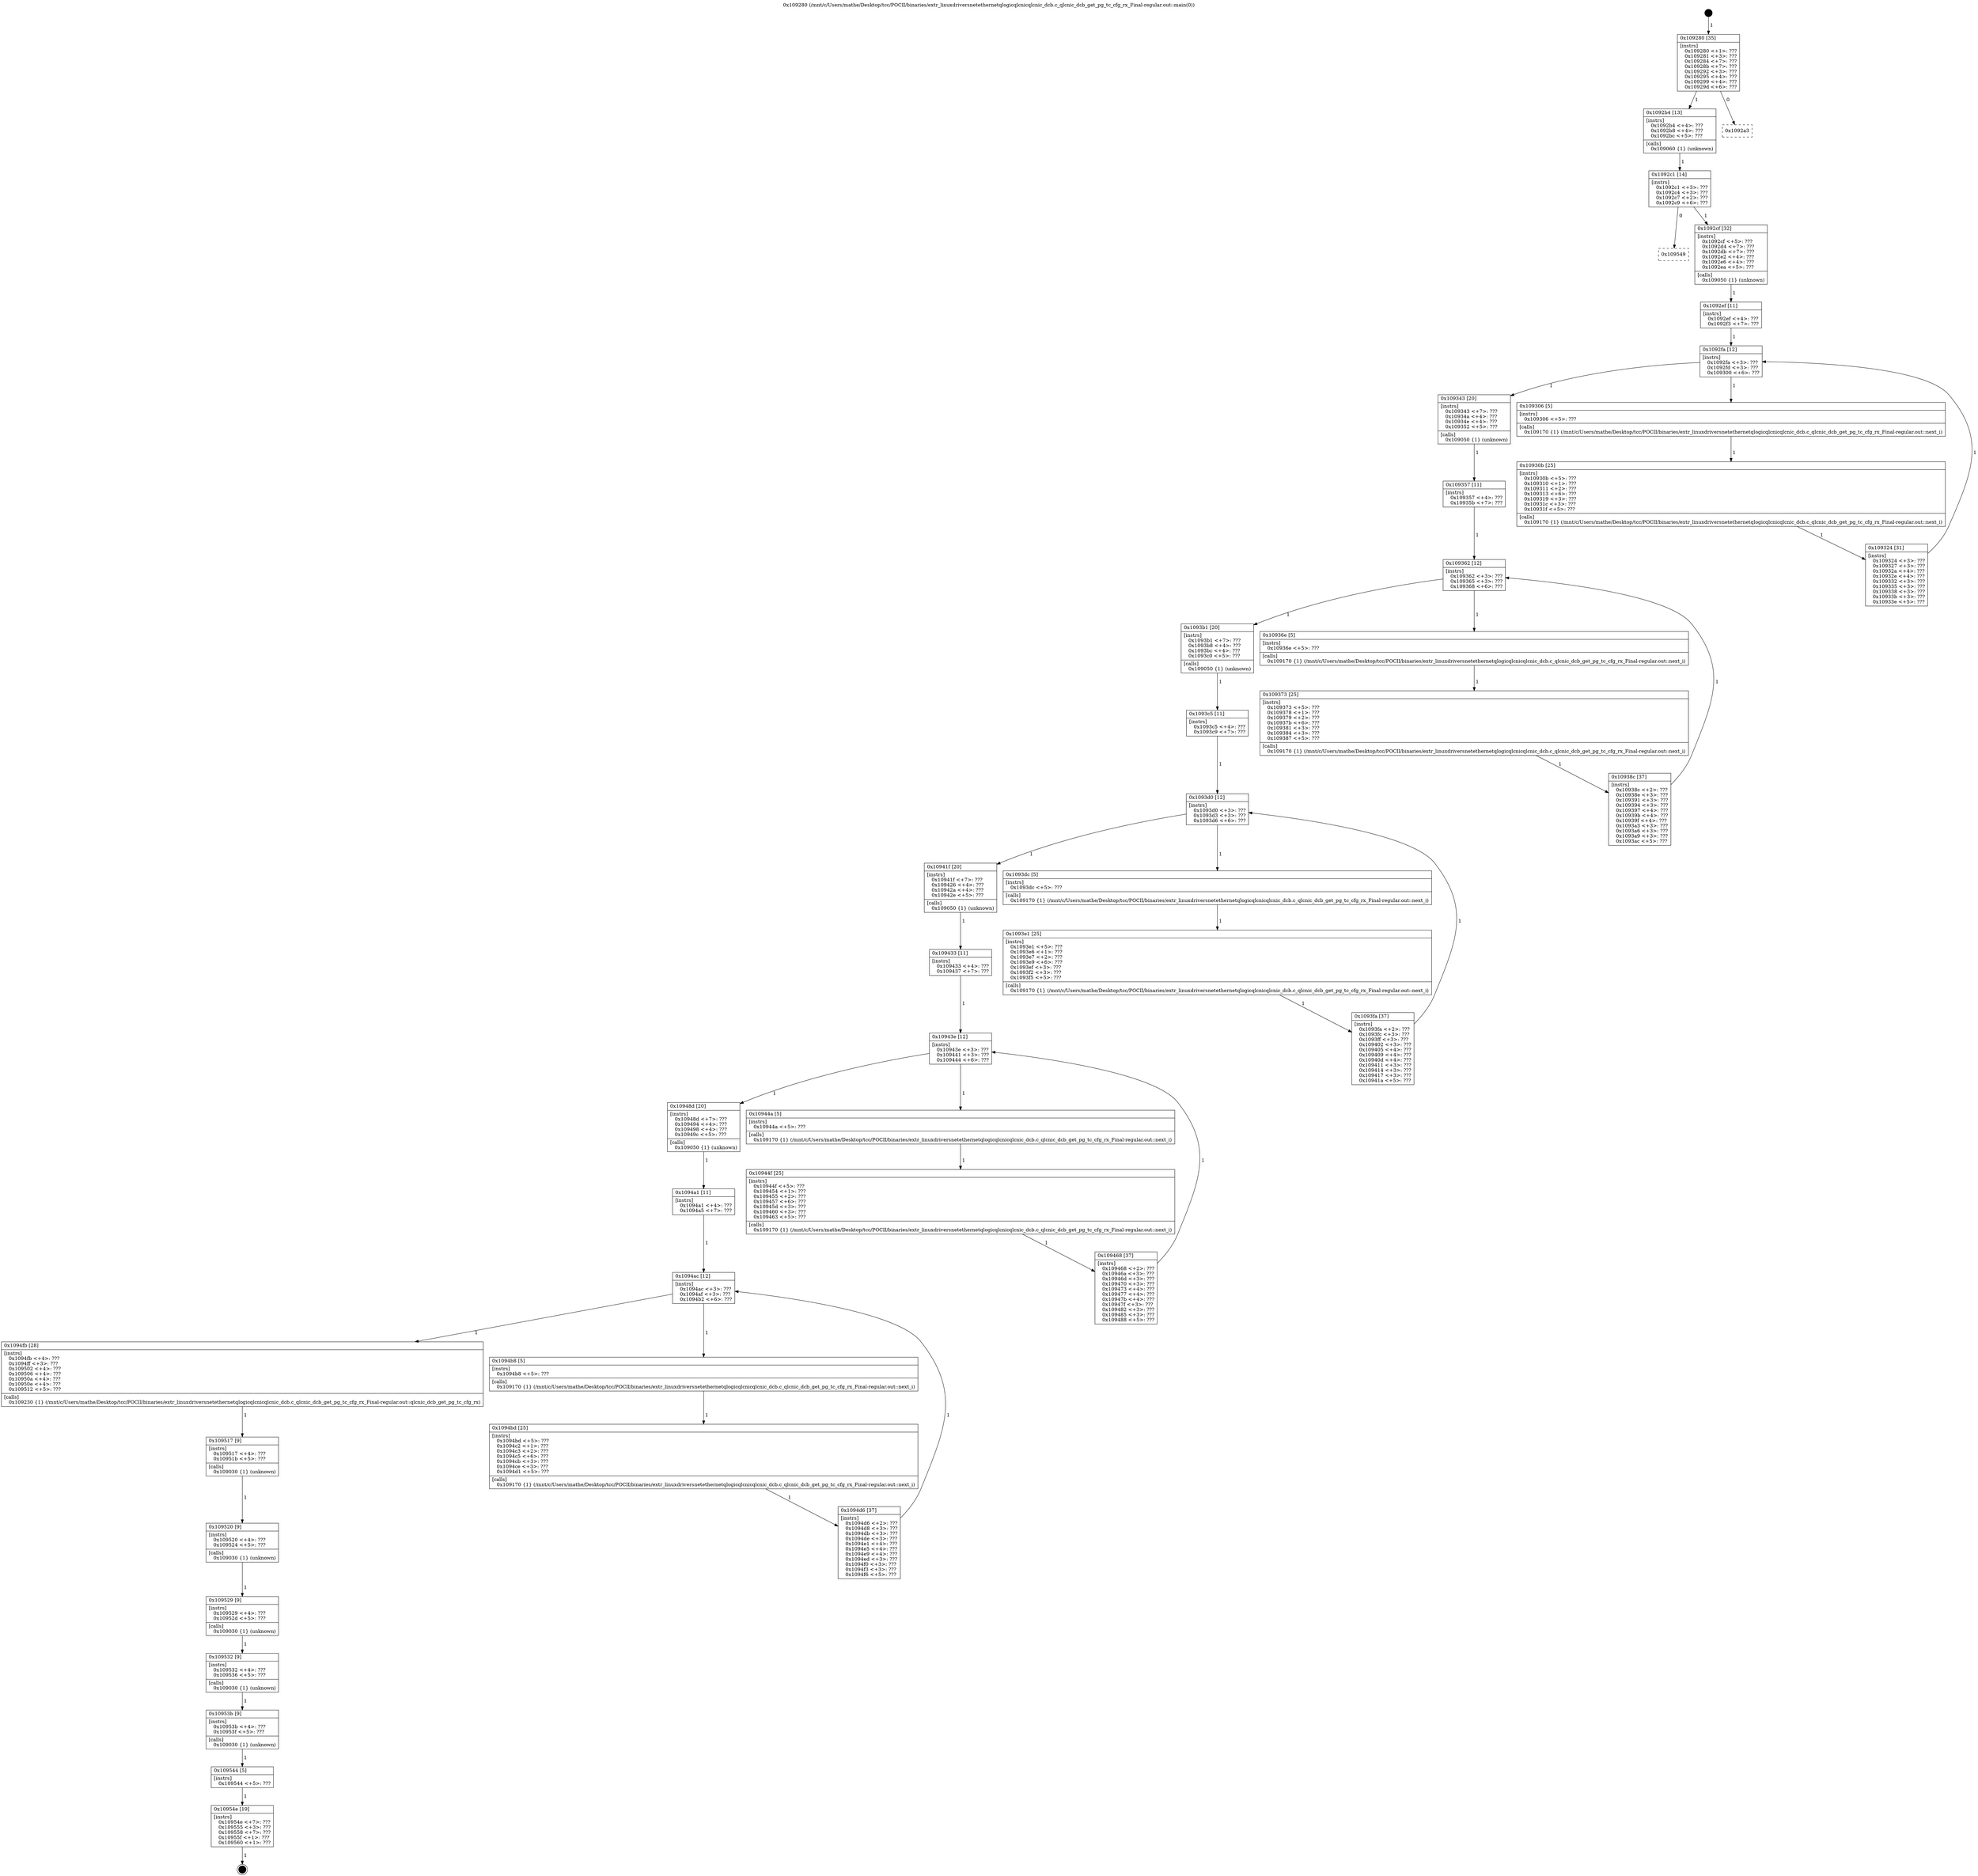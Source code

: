 digraph "0x109280" {
  label = "0x109280 (/mnt/c/Users/mathe/Desktop/tcc/POCII/binaries/extr_linuxdriversnetethernetqlogicqlcnicqlcnic_dcb.c_qlcnic_dcb_get_pg_tc_cfg_rx_Final-regular.out::main(0))"
  labelloc = "t"
  node[shape=record]

  Entry [label="",width=0.3,height=0.3,shape=circle,fillcolor=black,style=filled]
  "0x109280" [label="{
     0x109280 [35]\l
     | [instrs]\l
     &nbsp;&nbsp;0x109280 \<+1\>: ???\l
     &nbsp;&nbsp;0x109281 \<+3\>: ???\l
     &nbsp;&nbsp;0x109284 \<+7\>: ???\l
     &nbsp;&nbsp;0x10928b \<+7\>: ???\l
     &nbsp;&nbsp;0x109292 \<+3\>: ???\l
     &nbsp;&nbsp;0x109295 \<+4\>: ???\l
     &nbsp;&nbsp;0x109299 \<+4\>: ???\l
     &nbsp;&nbsp;0x10929d \<+6\>: ???\l
  }"]
  "0x1092b4" [label="{
     0x1092b4 [13]\l
     | [instrs]\l
     &nbsp;&nbsp;0x1092b4 \<+4\>: ???\l
     &nbsp;&nbsp;0x1092b8 \<+4\>: ???\l
     &nbsp;&nbsp;0x1092bc \<+5\>: ???\l
     | [calls]\l
     &nbsp;&nbsp;0x109060 \{1\} (unknown)\l
  }"]
  "0x1092a3" [label="{
     0x1092a3\l
  }", style=dashed]
  "0x1092c1" [label="{
     0x1092c1 [14]\l
     | [instrs]\l
     &nbsp;&nbsp;0x1092c1 \<+3\>: ???\l
     &nbsp;&nbsp;0x1092c4 \<+3\>: ???\l
     &nbsp;&nbsp;0x1092c7 \<+2\>: ???\l
     &nbsp;&nbsp;0x1092c9 \<+6\>: ???\l
  }"]
  "0x109549" [label="{
     0x109549\l
  }", style=dashed]
  "0x1092cf" [label="{
     0x1092cf [32]\l
     | [instrs]\l
     &nbsp;&nbsp;0x1092cf \<+5\>: ???\l
     &nbsp;&nbsp;0x1092d4 \<+7\>: ???\l
     &nbsp;&nbsp;0x1092db \<+7\>: ???\l
     &nbsp;&nbsp;0x1092e2 \<+4\>: ???\l
     &nbsp;&nbsp;0x1092e6 \<+4\>: ???\l
     &nbsp;&nbsp;0x1092ea \<+5\>: ???\l
     | [calls]\l
     &nbsp;&nbsp;0x109050 \{1\} (unknown)\l
  }"]
  Exit [label="",width=0.3,height=0.3,shape=circle,fillcolor=black,style=filled,peripheries=2]
  "0x1092fa" [label="{
     0x1092fa [12]\l
     | [instrs]\l
     &nbsp;&nbsp;0x1092fa \<+3\>: ???\l
     &nbsp;&nbsp;0x1092fd \<+3\>: ???\l
     &nbsp;&nbsp;0x109300 \<+6\>: ???\l
  }"]
  "0x109343" [label="{
     0x109343 [20]\l
     | [instrs]\l
     &nbsp;&nbsp;0x109343 \<+7\>: ???\l
     &nbsp;&nbsp;0x10934a \<+4\>: ???\l
     &nbsp;&nbsp;0x10934e \<+4\>: ???\l
     &nbsp;&nbsp;0x109352 \<+5\>: ???\l
     | [calls]\l
     &nbsp;&nbsp;0x109050 \{1\} (unknown)\l
  }"]
  "0x109306" [label="{
     0x109306 [5]\l
     | [instrs]\l
     &nbsp;&nbsp;0x109306 \<+5\>: ???\l
     | [calls]\l
     &nbsp;&nbsp;0x109170 \{1\} (/mnt/c/Users/mathe/Desktop/tcc/POCII/binaries/extr_linuxdriversnetethernetqlogicqlcnicqlcnic_dcb.c_qlcnic_dcb_get_pg_tc_cfg_rx_Final-regular.out::next_i)\l
  }"]
  "0x10930b" [label="{
     0x10930b [25]\l
     | [instrs]\l
     &nbsp;&nbsp;0x10930b \<+5\>: ???\l
     &nbsp;&nbsp;0x109310 \<+1\>: ???\l
     &nbsp;&nbsp;0x109311 \<+2\>: ???\l
     &nbsp;&nbsp;0x109313 \<+6\>: ???\l
     &nbsp;&nbsp;0x109319 \<+3\>: ???\l
     &nbsp;&nbsp;0x10931c \<+3\>: ???\l
     &nbsp;&nbsp;0x10931f \<+5\>: ???\l
     | [calls]\l
     &nbsp;&nbsp;0x109170 \{1\} (/mnt/c/Users/mathe/Desktop/tcc/POCII/binaries/extr_linuxdriversnetethernetqlogicqlcnicqlcnic_dcb.c_qlcnic_dcb_get_pg_tc_cfg_rx_Final-regular.out::next_i)\l
  }"]
  "0x109324" [label="{
     0x109324 [31]\l
     | [instrs]\l
     &nbsp;&nbsp;0x109324 \<+3\>: ???\l
     &nbsp;&nbsp;0x109327 \<+3\>: ???\l
     &nbsp;&nbsp;0x10932a \<+4\>: ???\l
     &nbsp;&nbsp;0x10932e \<+4\>: ???\l
     &nbsp;&nbsp;0x109332 \<+3\>: ???\l
     &nbsp;&nbsp;0x109335 \<+3\>: ???\l
     &nbsp;&nbsp;0x109338 \<+3\>: ???\l
     &nbsp;&nbsp;0x10933b \<+3\>: ???\l
     &nbsp;&nbsp;0x10933e \<+5\>: ???\l
  }"]
  "0x1092ef" [label="{
     0x1092ef [11]\l
     | [instrs]\l
     &nbsp;&nbsp;0x1092ef \<+4\>: ???\l
     &nbsp;&nbsp;0x1092f3 \<+7\>: ???\l
  }"]
  "0x109362" [label="{
     0x109362 [12]\l
     | [instrs]\l
     &nbsp;&nbsp;0x109362 \<+3\>: ???\l
     &nbsp;&nbsp;0x109365 \<+3\>: ???\l
     &nbsp;&nbsp;0x109368 \<+6\>: ???\l
  }"]
  "0x1093b1" [label="{
     0x1093b1 [20]\l
     | [instrs]\l
     &nbsp;&nbsp;0x1093b1 \<+7\>: ???\l
     &nbsp;&nbsp;0x1093b8 \<+4\>: ???\l
     &nbsp;&nbsp;0x1093bc \<+4\>: ???\l
     &nbsp;&nbsp;0x1093c0 \<+5\>: ???\l
     | [calls]\l
     &nbsp;&nbsp;0x109050 \{1\} (unknown)\l
  }"]
  "0x10936e" [label="{
     0x10936e [5]\l
     | [instrs]\l
     &nbsp;&nbsp;0x10936e \<+5\>: ???\l
     | [calls]\l
     &nbsp;&nbsp;0x109170 \{1\} (/mnt/c/Users/mathe/Desktop/tcc/POCII/binaries/extr_linuxdriversnetethernetqlogicqlcnicqlcnic_dcb.c_qlcnic_dcb_get_pg_tc_cfg_rx_Final-regular.out::next_i)\l
  }"]
  "0x109373" [label="{
     0x109373 [25]\l
     | [instrs]\l
     &nbsp;&nbsp;0x109373 \<+5\>: ???\l
     &nbsp;&nbsp;0x109378 \<+1\>: ???\l
     &nbsp;&nbsp;0x109379 \<+2\>: ???\l
     &nbsp;&nbsp;0x10937b \<+6\>: ???\l
     &nbsp;&nbsp;0x109381 \<+3\>: ???\l
     &nbsp;&nbsp;0x109384 \<+3\>: ???\l
     &nbsp;&nbsp;0x109387 \<+5\>: ???\l
     | [calls]\l
     &nbsp;&nbsp;0x109170 \{1\} (/mnt/c/Users/mathe/Desktop/tcc/POCII/binaries/extr_linuxdriversnetethernetqlogicqlcnicqlcnic_dcb.c_qlcnic_dcb_get_pg_tc_cfg_rx_Final-regular.out::next_i)\l
  }"]
  "0x10938c" [label="{
     0x10938c [37]\l
     | [instrs]\l
     &nbsp;&nbsp;0x10938c \<+2\>: ???\l
     &nbsp;&nbsp;0x10938e \<+3\>: ???\l
     &nbsp;&nbsp;0x109391 \<+3\>: ???\l
     &nbsp;&nbsp;0x109394 \<+3\>: ???\l
     &nbsp;&nbsp;0x109397 \<+4\>: ???\l
     &nbsp;&nbsp;0x10939b \<+4\>: ???\l
     &nbsp;&nbsp;0x10939f \<+4\>: ???\l
     &nbsp;&nbsp;0x1093a3 \<+3\>: ???\l
     &nbsp;&nbsp;0x1093a6 \<+3\>: ???\l
     &nbsp;&nbsp;0x1093a9 \<+3\>: ???\l
     &nbsp;&nbsp;0x1093ac \<+5\>: ???\l
  }"]
  "0x109357" [label="{
     0x109357 [11]\l
     | [instrs]\l
     &nbsp;&nbsp;0x109357 \<+4\>: ???\l
     &nbsp;&nbsp;0x10935b \<+7\>: ???\l
  }"]
  "0x1093d0" [label="{
     0x1093d0 [12]\l
     | [instrs]\l
     &nbsp;&nbsp;0x1093d0 \<+3\>: ???\l
     &nbsp;&nbsp;0x1093d3 \<+3\>: ???\l
     &nbsp;&nbsp;0x1093d6 \<+6\>: ???\l
  }"]
  "0x10941f" [label="{
     0x10941f [20]\l
     | [instrs]\l
     &nbsp;&nbsp;0x10941f \<+7\>: ???\l
     &nbsp;&nbsp;0x109426 \<+4\>: ???\l
     &nbsp;&nbsp;0x10942a \<+4\>: ???\l
     &nbsp;&nbsp;0x10942e \<+5\>: ???\l
     | [calls]\l
     &nbsp;&nbsp;0x109050 \{1\} (unknown)\l
  }"]
  "0x1093dc" [label="{
     0x1093dc [5]\l
     | [instrs]\l
     &nbsp;&nbsp;0x1093dc \<+5\>: ???\l
     | [calls]\l
     &nbsp;&nbsp;0x109170 \{1\} (/mnt/c/Users/mathe/Desktop/tcc/POCII/binaries/extr_linuxdriversnetethernetqlogicqlcnicqlcnic_dcb.c_qlcnic_dcb_get_pg_tc_cfg_rx_Final-regular.out::next_i)\l
  }"]
  "0x1093e1" [label="{
     0x1093e1 [25]\l
     | [instrs]\l
     &nbsp;&nbsp;0x1093e1 \<+5\>: ???\l
     &nbsp;&nbsp;0x1093e6 \<+1\>: ???\l
     &nbsp;&nbsp;0x1093e7 \<+2\>: ???\l
     &nbsp;&nbsp;0x1093e9 \<+6\>: ???\l
     &nbsp;&nbsp;0x1093ef \<+3\>: ???\l
     &nbsp;&nbsp;0x1093f2 \<+3\>: ???\l
     &nbsp;&nbsp;0x1093f5 \<+5\>: ???\l
     | [calls]\l
     &nbsp;&nbsp;0x109170 \{1\} (/mnt/c/Users/mathe/Desktop/tcc/POCII/binaries/extr_linuxdriversnetethernetqlogicqlcnicqlcnic_dcb.c_qlcnic_dcb_get_pg_tc_cfg_rx_Final-regular.out::next_i)\l
  }"]
  "0x1093fa" [label="{
     0x1093fa [37]\l
     | [instrs]\l
     &nbsp;&nbsp;0x1093fa \<+2\>: ???\l
     &nbsp;&nbsp;0x1093fc \<+3\>: ???\l
     &nbsp;&nbsp;0x1093ff \<+3\>: ???\l
     &nbsp;&nbsp;0x109402 \<+3\>: ???\l
     &nbsp;&nbsp;0x109405 \<+4\>: ???\l
     &nbsp;&nbsp;0x109409 \<+4\>: ???\l
     &nbsp;&nbsp;0x10940d \<+4\>: ???\l
     &nbsp;&nbsp;0x109411 \<+3\>: ???\l
     &nbsp;&nbsp;0x109414 \<+3\>: ???\l
     &nbsp;&nbsp;0x109417 \<+3\>: ???\l
     &nbsp;&nbsp;0x10941a \<+5\>: ???\l
  }"]
  "0x1093c5" [label="{
     0x1093c5 [11]\l
     | [instrs]\l
     &nbsp;&nbsp;0x1093c5 \<+4\>: ???\l
     &nbsp;&nbsp;0x1093c9 \<+7\>: ???\l
  }"]
  "0x10943e" [label="{
     0x10943e [12]\l
     | [instrs]\l
     &nbsp;&nbsp;0x10943e \<+3\>: ???\l
     &nbsp;&nbsp;0x109441 \<+3\>: ???\l
     &nbsp;&nbsp;0x109444 \<+6\>: ???\l
  }"]
  "0x10948d" [label="{
     0x10948d [20]\l
     | [instrs]\l
     &nbsp;&nbsp;0x10948d \<+7\>: ???\l
     &nbsp;&nbsp;0x109494 \<+4\>: ???\l
     &nbsp;&nbsp;0x109498 \<+4\>: ???\l
     &nbsp;&nbsp;0x10949c \<+5\>: ???\l
     | [calls]\l
     &nbsp;&nbsp;0x109050 \{1\} (unknown)\l
  }"]
  "0x10944a" [label="{
     0x10944a [5]\l
     | [instrs]\l
     &nbsp;&nbsp;0x10944a \<+5\>: ???\l
     | [calls]\l
     &nbsp;&nbsp;0x109170 \{1\} (/mnt/c/Users/mathe/Desktop/tcc/POCII/binaries/extr_linuxdriversnetethernetqlogicqlcnicqlcnic_dcb.c_qlcnic_dcb_get_pg_tc_cfg_rx_Final-regular.out::next_i)\l
  }"]
  "0x10944f" [label="{
     0x10944f [25]\l
     | [instrs]\l
     &nbsp;&nbsp;0x10944f \<+5\>: ???\l
     &nbsp;&nbsp;0x109454 \<+1\>: ???\l
     &nbsp;&nbsp;0x109455 \<+2\>: ???\l
     &nbsp;&nbsp;0x109457 \<+6\>: ???\l
     &nbsp;&nbsp;0x10945d \<+3\>: ???\l
     &nbsp;&nbsp;0x109460 \<+3\>: ???\l
     &nbsp;&nbsp;0x109463 \<+5\>: ???\l
     | [calls]\l
     &nbsp;&nbsp;0x109170 \{1\} (/mnt/c/Users/mathe/Desktop/tcc/POCII/binaries/extr_linuxdriversnetethernetqlogicqlcnicqlcnic_dcb.c_qlcnic_dcb_get_pg_tc_cfg_rx_Final-regular.out::next_i)\l
  }"]
  "0x109468" [label="{
     0x109468 [37]\l
     | [instrs]\l
     &nbsp;&nbsp;0x109468 \<+2\>: ???\l
     &nbsp;&nbsp;0x10946a \<+3\>: ???\l
     &nbsp;&nbsp;0x10946d \<+3\>: ???\l
     &nbsp;&nbsp;0x109470 \<+3\>: ???\l
     &nbsp;&nbsp;0x109473 \<+4\>: ???\l
     &nbsp;&nbsp;0x109477 \<+4\>: ???\l
     &nbsp;&nbsp;0x10947b \<+4\>: ???\l
     &nbsp;&nbsp;0x10947f \<+3\>: ???\l
     &nbsp;&nbsp;0x109482 \<+3\>: ???\l
     &nbsp;&nbsp;0x109485 \<+3\>: ???\l
     &nbsp;&nbsp;0x109488 \<+5\>: ???\l
  }"]
  "0x109433" [label="{
     0x109433 [11]\l
     | [instrs]\l
     &nbsp;&nbsp;0x109433 \<+4\>: ???\l
     &nbsp;&nbsp;0x109437 \<+7\>: ???\l
  }"]
  "0x1094ac" [label="{
     0x1094ac [12]\l
     | [instrs]\l
     &nbsp;&nbsp;0x1094ac \<+3\>: ???\l
     &nbsp;&nbsp;0x1094af \<+3\>: ???\l
     &nbsp;&nbsp;0x1094b2 \<+6\>: ???\l
  }"]
  "0x1094fb" [label="{
     0x1094fb [28]\l
     | [instrs]\l
     &nbsp;&nbsp;0x1094fb \<+4\>: ???\l
     &nbsp;&nbsp;0x1094ff \<+3\>: ???\l
     &nbsp;&nbsp;0x109502 \<+4\>: ???\l
     &nbsp;&nbsp;0x109506 \<+4\>: ???\l
     &nbsp;&nbsp;0x10950a \<+4\>: ???\l
     &nbsp;&nbsp;0x10950e \<+4\>: ???\l
     &nbsp;&nbsp;0x109512 \<+5\>: ???\l
     | [calls]\l
     &nbsp;&nbsp;0x109230 \{1\} (/mnt/c/Users/mathe/Desktop/tcc/POCII/binaries/extr_linuxdriversnetethernetqlogicqlcnicqlcnic_dcb.c_qlcnic_dcb_get_pg_tc_cfg_rx_Final-regular.out::qlcnic_dcb_get_pg_tc_cfg_rx)\l
  }"]
  "0x1094b8" [label="{
     0x1094b8 [5]\l
     | [instrs]\l
     &nbsp;&nbsp;0x1094b8 \<+5\>: ???\l
     | [calls]\l
     &nbsp;&nbsp;0x109170 \{1\} (/mnt/c/Users/mathe/Desktop/tcc/POCII/binaries/extr_linuxdriversnetethernetqlogicqlcnicqlcnic_dcb.c_qlcnic_dcb_get_pg_tc_cfg_rx_Final-regular.out::next_i)\l
  }"]
  "0x1094bd" [label="{
     0x1094bd [25]\l
     | [instrs]\l
     &nbsp;&nbsp;0x1094bd \<+5\>: ???\l
     &nbsp;&nbsp;0x1094c2 \<+1\>: ???\l
     &nbsp;&nbsp;0x1094c3 \<+2\>: ???\l
     &nbsp;&nbsp;0x1094c5 \<+6\>: ???\l
     &nbsp;&nbsp;0x1094cb \<+3\>: ???\l
     &nbsp;&nbsp;0x1094ce \<+3\>: ???\l
     &nbsp;&nbsp;0x1094d1 \<+5\>: ???\l
     | [calls]\l
     &nbsp;&nbsp;0x109170 \{1\} (/mnt/c/Users/mathe/Desktop/tcc/POCII/binaries/extr_linuxdriversnetethernetqlogicqlcnicqlcnic_dcb.c_qlcnic_dcb_get_pg_tc_cfg_rx_Final-regular.out::next_i)\l
  }"]
  "0x1094d6" [label="{
     0x1094d6 [37]\l
     | [instrs]\l
     &nbsp;&nbsp;0x1094d6 \<+2\>: ???\l
     &nbsp;&nbsp;0x1094d8 \<+3\>: ???\l
     &nbsp;&nbsp;0x1094db \<+3\>: ???\l
     &nbsp;&nbsp;0x1094de \<+3\>: ???\l
     &nbsp;&nbsp;0x1094e1 \<+4\>: ???\l
     &nbsp;&nbsp;0x1094e5 \<+4\>: ???\l
     &nbsp;&nbsp;0x1094e9 \<+4\>: ???\l
     &nbsp;&nbsp;0x1094ed \<+3\>: ???\l
     &nbsp;&nbsp;0x1094f0 \<+3\>: ???\l
     &nbsp;&nbsp;0x1094f3 \<+3\>: ???\l
     &nbsp;&nbsp;0x1094f6 \<+5\>: ???\l
  }"]
  "0x1094a1" [label="{
     0x1094a1 [11]\l
     | [instrs]\l
     &nbsp;&nbsp;0x1094a1 \<+4\>: ???\l
     &nbsp;&nbsp;0x1094a5 \<+7\>: ???\l
  }"]
  "0x109517" [label="{
     0x109517 [9]\l
     | [instrs]\l
     &nbsp;&nbsp;0x109517 \<+4\>: ???\l
     &nbsp;&nbsp;0x10951b \<+5\>: ???\l
     | [calls]\l
     &nbsp;&nbsp;0x109030 \{1\} (unknown)\l
  }"]
  "0x109520" [label="{
     0x109520 [9]\l
     | [instrs]\l
     &nbsp;&nbsp;0x109520 \<+4\>: ???\l
     &nbsp;&nbsp;0x109524 \<+5\>: ???\l
     | [calls]\l
     &nbsp;&nbsp;0x109030 \{1\} (unknown)\l
  }"]
  "0x109529" [label="{
     0x109529 [9]\l
     | [instrs]\l
     &nbsp;&nbsp;0x109529 \<+4\>: ???\l
     &nbsp;&nbsp;0x10952d \<+5\>: ???\l
     | [calls]\l
     &nbsp;&nbsp;0x109030 \{1\} (unknown)\l
  }"]
  "0x109532" [label="{
     0x109532 [9]\l
     | [instrs]\l
     &nbsp;&nbsp;0x109532 \<+4\>: ???\l
     &nbsp;&nbsp;0x109536 \<+5\>: ???\l
     | [calls]\l
     &nbsp;&nbsp;0x109030 \{1\} (unknown)\l
  }"]
  "0x10953b" [label="{
     0x10953b [9]\l
     | [instrs]\l
     &nbsp;&nbsp;0x10953b \<+4\>: ???\l
     &nbsp;&nbsp;0x10953f \<+5\>: ???\l
     | [calls]\l
     &nbsp;&nbsp;0x109030 \{1\} (unknown)\l
  }"]
  "0x109544" [label="{
     0x109544 [5]\l
     | [instrs]\l
     &nbsp;&nbsp;0x109544 \<+5\>: ???\l
  }"]
  "0x10954e" [label="{
     0x10954e [19]\l
     | [instrs]\l
     &nbsp;&nbsp;0x10954e \<+7\>: ???\l
     &nbsp;&nbsp;0x109555 \<+3\>: ???\l
     &nbsp;&nbsp;0x109558 \<+7\>: ???\l
     &nbsp;&nbsp;0x10955f \<+1\>: ???\l
     &nbsp;&nbsp;0x109560 \<+1\>: ???\l
  }"]
  Entry -> "0x109280" [label=" 1"]
  "0x109280" -> "0x1092b4" [label=" 1"]
  "0x109280" -> "0x1092a3" [label=" 0"]
  "0x1092b4" -> "0x1092c1" [label=" 1"]
  "0x1092c1" -> "0x109549" [label=" 0"]
  "0x1092c1" -> "0x1092cf" [label=" 1"]
  "0x10954e" -> Exit [label=" 1"]
  "0x1092cf" -> "0x1092ef" [label=" 1"]
  "0x1092fa" -> "0x109343" [label=" 1"]
  "0x1092fa" -> "0x109306" [label=" 1"]
  "0x109306" -> "0x10930b" [label=" 1"]
  "0x10930b" -> "0x109324" [label=" 1"]
  "0x1092ef" -> "0x1092fa" [label=" 1"]
  "0x109324" -> "0x1092fa" [label=" 1"]
  "0x109343" -> "0x109357" [label=" 1"]
  "0x109362" -> "0x1093b1" [label=" 1"]
  "0x109362" -> "0x10936e" [label=" 1"]
  "0x10936e" -> "0x109373" [label=" 1"]
  "0x109373" -> "0x10938c" [label=" 1"]
  "0x109357" -> "0x109362" [label=" 1"]
  "0x10938c" -> "0x109362" [label=" 1"]
  "0x1093b1" -> "0x1093c5" [label=" 1"]
  "0x1093d0" -> "0x10941f" [label=" 1"]
  "0x1093d0" -> "0x1093dc" [label=" 1"]
  "0x1093dc" -> "0x1093e1" [label=" 1"]
  "0x1093e1" -> "0x1093fa" [label=" 1"]
  "0x1093c5" -> "0x1093d0" [label=" 1"]
  "0x1093fa" -> "0x1093d0" [label=" 1"]
  "0x10941f" -> "0x109433" [label=" 1"]
  "0x10943e" -> "0x10948d" [label=" 1"]
  "0x10943e" -> "0x10944a" [label=" 1"]
  "0x10944a" -> "0x10944f" [label=" 1"]
  "0x10944f" -> "0x109468" [label=" 1"]
  "0x109433" -> "0x10943e" [label=" 1"]
  "0x109468" -> "0x10943e" [label=" 1"]
  "0x10948d" -> "0x1094a1" [label=" 1"]
  "0x1094ac" -> "0x1094fb" [label=" 1"]
  "0x1094ac" -> "0x1094b8" [label=" 1"]
  "0x1094b8" -> "0x1094bd" [label=" 1"]
  "0x1094bd" -> "0x1094d6" [label=" 1"]
  "0x1094a1" -> "0x1094ac" [label=" 1"]
  "0x1094d6" -> "0x1094ac" [label=" 1"]
  "0x1094fb" -> "0x109517" [label=" 1"]
  "0x109517" -> "0x109520" [label=" 1"]
  "0x109520" -> "0x109529" [label=" 1"]
  "0x109529" -> "0x109532" [label=" 1"]
  "0x109532" -> "0x10953b" [label=" 1"]
  "0x10953b" -> "0x109544" [label=" 1"]
  "0x109544" -> "0x10954e" [label=" 1"]
}
